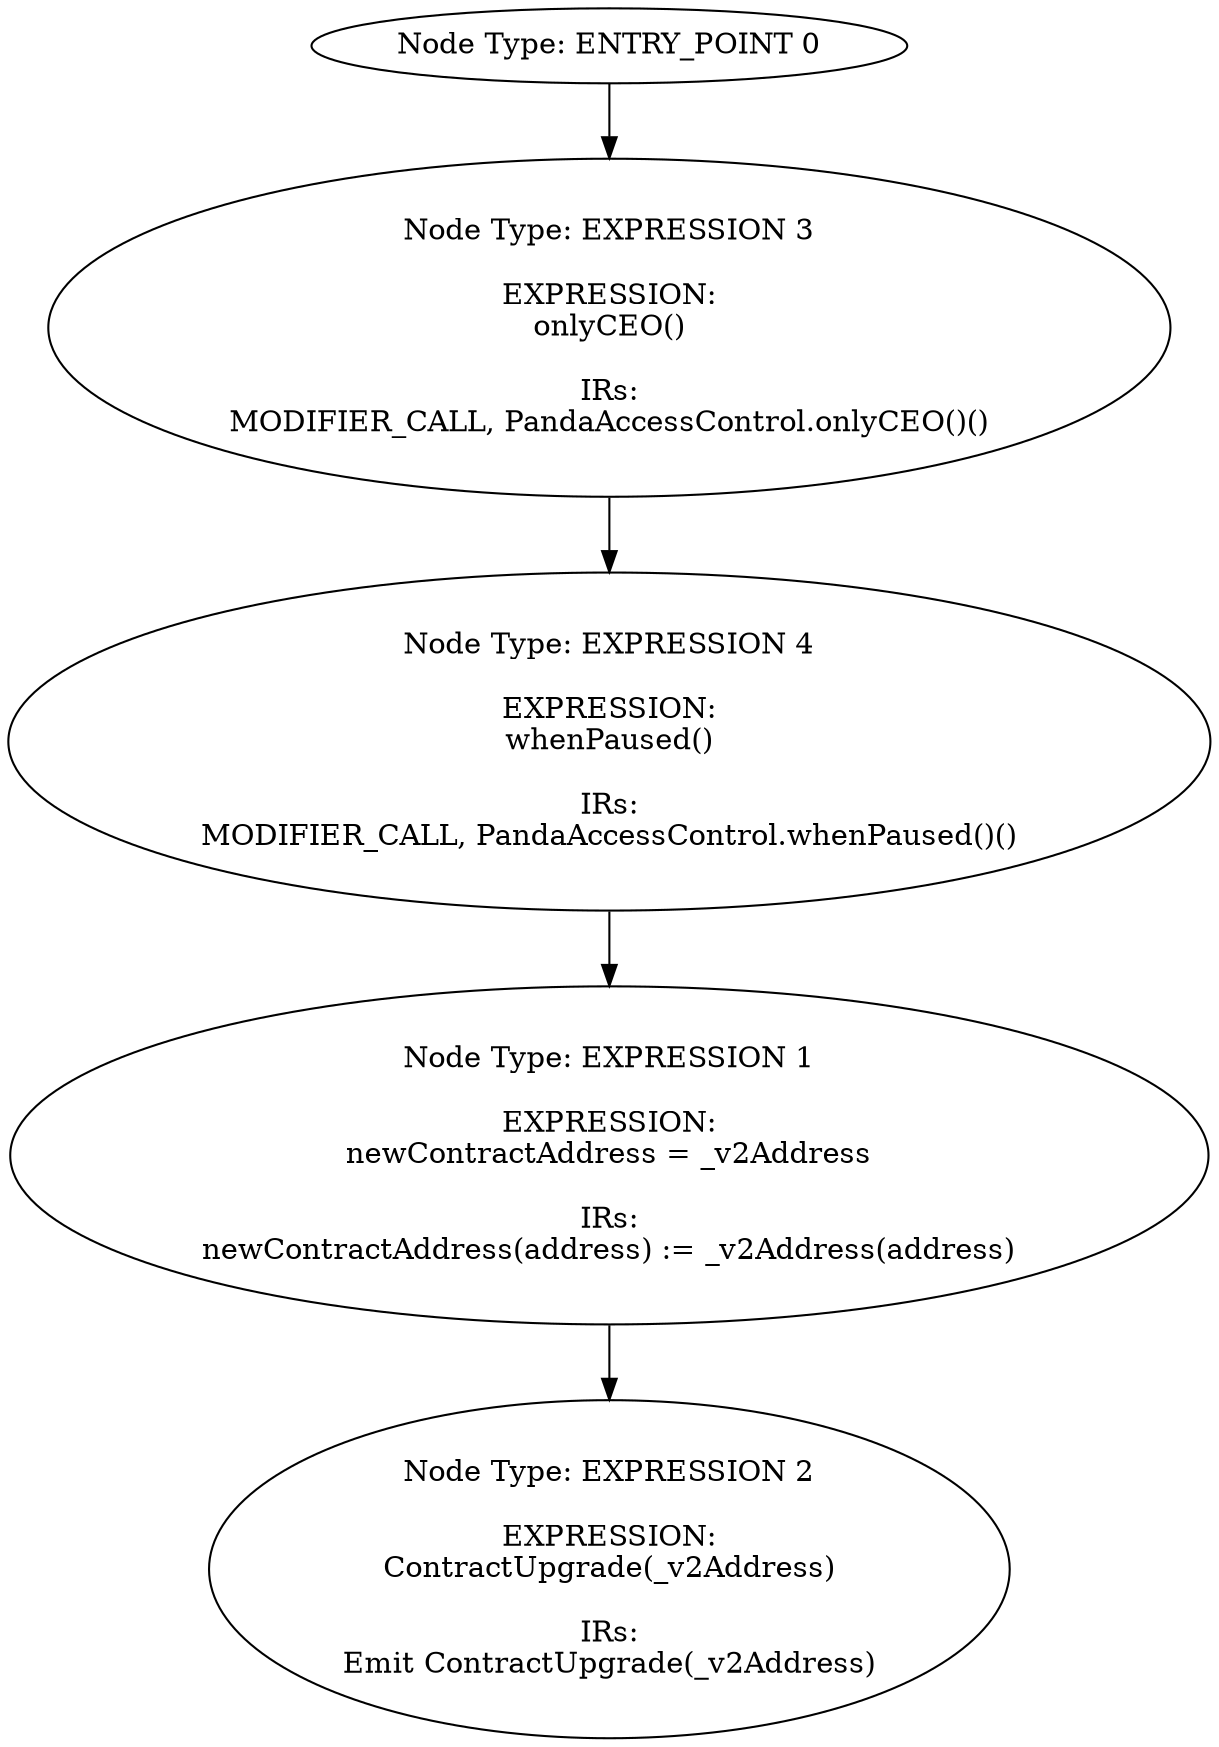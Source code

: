 digraph{
0[label="Node Type: ENTRY_POINT 0
"];
0->3;
1[label="Node Type: EXPRESSION 1

EXPRESSION:
newContractAddress = _v2Address

IRs:
newContractAddress(address) := _v2Address(address)"];
1->2;
2[label="Node Type: EXPRESSION 2

EXPRESSION:
ContractUpgrade(_v2Address)

IRs:
Emit ContractUpgrade(_v2Address)"];
3[label="Node Type: EXPRESSION 3

EXPRESSION:
onlyCEO()

IRs:
MODIFIER_CALL, PandaAccessControl.onlyCEO()()"];
3->4;
4[label="Node Type: EXPRESSION 4

EXPRESSION:
whenPaused()

IRs:
MODIFIER_CALL, PandaAccessControl.whenPaused()()"];
4->1;
}
